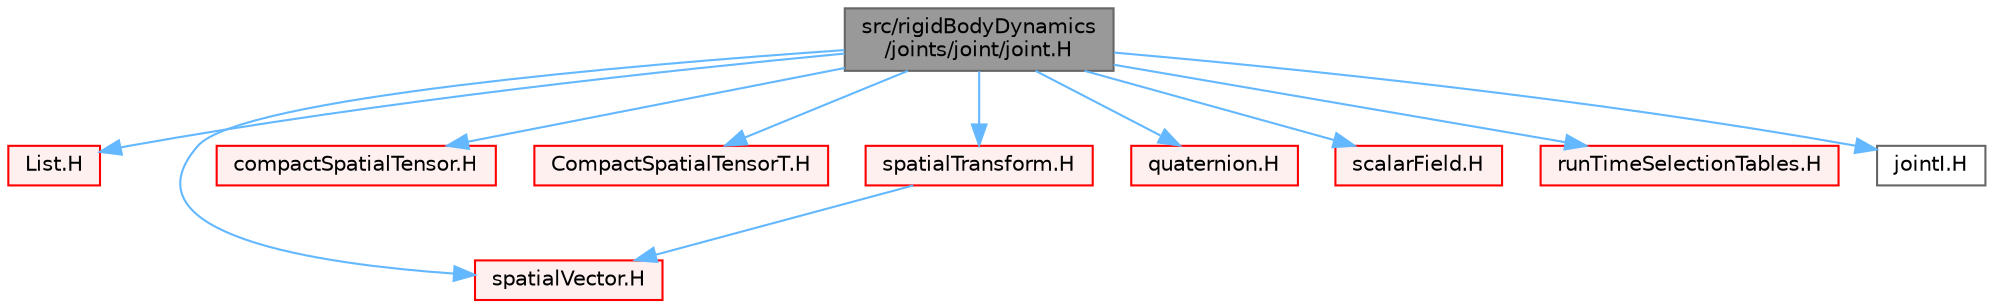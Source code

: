 digraph "src/rigidBodyDynamics/joints/joint/joint.H"
{
 // LATEX_PDF_SIZE
  bgcolor="transparent";
  edge [fontname=Helvetica,fontsize=10,labelfontname=Helvetica,labelfontsize=10];
  node [fontname=Helvetica,fontsize=10,shape=box,height=0.2,width=0.4];
  Node1 [id="Node000001",label="src/rigidBodyDynamics\l/joints/joint/joint.H",height=0.2,width=0.4,color="gray40", fillcolor="grey60", style="filled", fontcolor="black",tooltip=" "];
  Node1 -> Node2 [id="edge1_Node000001_Node000002",color="steelblue1",style="solid",tooltip=" "];
  Node2 [id="Node000002",label="List.H",height=0.2,width=0.4,color="red", fillcolor="#FFF0F0", style="filled",URL="$List_8H.html",tooltip=" "];
  Node1 -> Node87 [id="edge2_Node000001_Node000087",color="steelblue1",style="solid",tooltip=" "];
  Node87 [id="Node000087",label="spatialVector.H",height=0.2,width=0.4,color="red", fillcolor="#FFF0F0", style="filled",URL="$spatialVector_8H.html",tooltip=" "];
  Node1 -> Node96 [id="edge3_Node000001_Node000096",color="steelblue1",style="solid",tooltip=" "];
  Node96 [id="Node000096",label="compactSpatialTensor.H",height=0.2,width=0.4,color="red", fillcolor="#FFF0F0", style="filled",URL="$compactSpatialTensor_8H.html",tooltip=" "];
  Node1 -> Node109 [id="edge4_Node000001_Node000109",color="steelblue1",style="solid",tooltip=" "];
  Node109 [id="Node000109",label="CompactSpatialTensorT.H",height=0.2,width=0.4,color="red", fillcolor="#FFF0F0", style="filled",URL="$CompactSpatialTensorT_8H.html",tooltip=" "];
  Node1 -> Node112 [id="edge5_Node000001_Node000112",color="steelblue1",style="solid",tooltip=" "];
  Node112 [id="Node000112",label="spatialTransform.H",height=0.2,width=0.4,color="red", fillcolor="#FFF0F0", style="filled",URL="$spatialTransform_8H.html",tooltip=" "];
  Node112 -> Node87 [id="edge6_Node000112_Node000087",color="steelblue1",style="solid",tooltip=" "];
  Node1 -> Node124 [id="edge7_Node000001_Node000124",color="steelblue1",style="solid",tooltip=" "];
  Node124 [id="Node000124",label="quaternion.H",height=0.2,width=0.4,color="red", fillcolor="#FFF0F0", style="filled",URL="$quaternion_8H.html",tooltip=" "];
  Node1 -> Node143 [id="edge8_Node000001_Node000143",color="steelblue1",style="solid",tooltip=" "];
  Node143 [id="Node000143",label="scalarField.H",height=0.2,width=0.4,color="red", fillcolor="#FFF0F0", style="filled",URL="$scalarField_8H.html",tooltip=" "];
  Node1 -> Node174 [id="edge9_Node000001_Node000174",color="steelblue1",style="solid",tooltip=" "];
  Node174 [id="Node000174",label="runTimeSelectionTables.H",height=0.2,width=0.4,color="red", fillcolor="#FFF0F0", style="filled",URL="$runTimeSelectionTables_8H.html",tooltip="Macros to ease declaration of run-time selection tables."];
  Node1 -> Node195 [id="edge10_Node000001_Node000195",color="steelblue1",style="solid",tooltip=" "];
  Node195 [id="Node000195",label="jointI.H",height=0.2,width=0.4,color="grey40", fillcolor="white", style="filled",URL="$jointI_8H.html",tooltip=" "];
}
